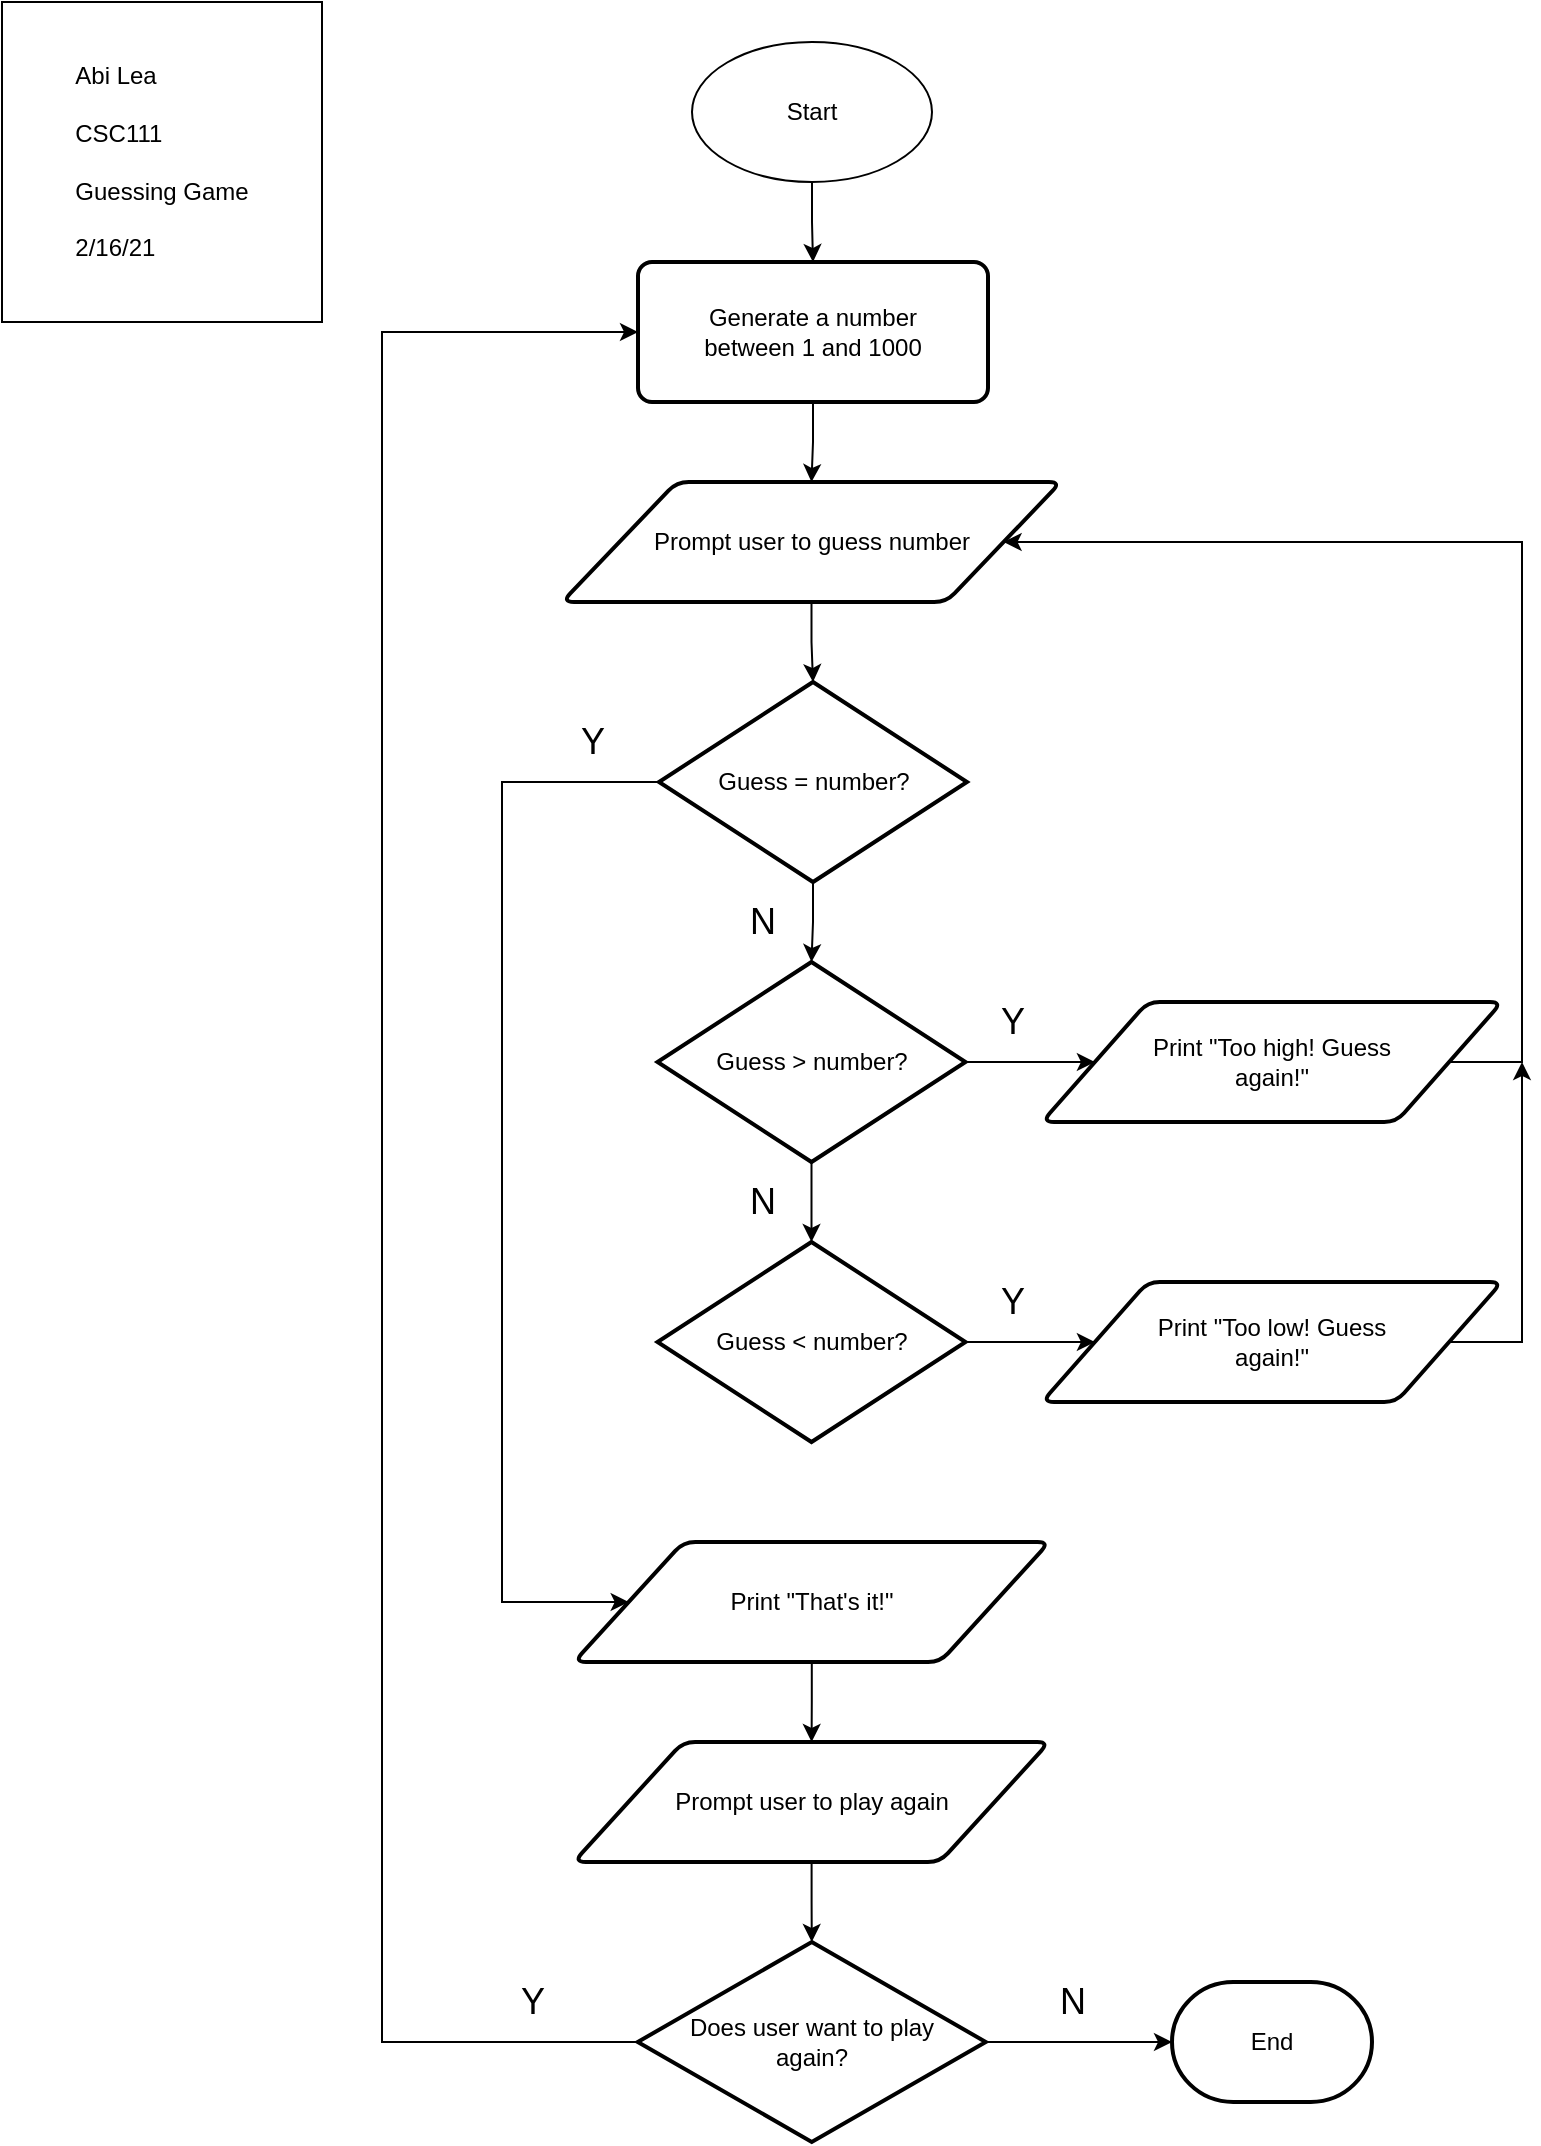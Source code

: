 <mxfile version="14.3.2" type="github">
  <diagram id="kQDt8UASR3U3Xn5sgx4U" name="Page-1">
    <mxGraphModel dx="1085" dy="587" grid="1" gridSize="10" guides="1" tooltips="1" connect="1" arrows="1" fold="1" page="1" pageScale="1" pageWidth="850" pageHeight="1100" math="0" shadow="0">
      <root>
        <mxCell id="0" />
        <mxCell id="1" parent="0" />
        <mxCell id="hpRRxQ16-kteXOnVLDoA-1" value="&lt;div style=&quot;text-align: justify&quot;&gt;&lt;span&gt;Abi Lea&lt;/span&gt;&lt;/div&gt;&lt;div style=&quot;text-align: justify&quot;&gt;&lt;br&gt;&lt;/div&gt;&lt;div style=&quot;text-align: justify&quot;&gt;&lt;span&gt;CSC111&lt;/span&gt;&lt;/div&gt;&lt;div style=&quot;text-align: justify&quot;&gt;&lt;br&gt;&lt;/div&gt;&lt;div style=&quot;text-align: justify&quot;&gt;&lt;span&gt;Guessing Game&lt;/span&gt;&lt;/div&gt;&lt;div style=&quot;text-align: justify&quot;&gt;&lt;br&gt;&lt;/div&gt;&lt;div style=&quot;text-align: justify&quot;&gt;&lt;span&gt;2/16/21&lt;/span&gt;&lt;/div&gt;" style="whiteSpace=wrap;html=1;aspect=fixed;align=center;" vertex="1" parent="1">
          <mxGeometry x="20" y="20" width="160" height="160" as="geometry" />
        </mxCell>
        <mxCell id="hpRRxQ16-kteXOnVLDoA-6" style="edgeStyle=orthogonalEdgeStyle;rounded=0;orthogonalLoop=1;jettySize=auto;html=1;entryX=0.5;entryY=0;entryDx=0;entryDy=0;" edge="1" parent="1" source="hpRRxQ16-kteXOnVLDoA-2" target="hpRRxQ16-kteXOnVLDoA-5">
          <mxGeometry relative="1" as="geometry" />
        </mxCell>
        <mxCell id="hpRRxQ16-kteXOnVLDoA-2" value="Start" style="ellipse;whiteSpace=wrap;html=1;" vertex="1" parent="1">
          <mxGeometry x="365" y="40" width="120" height="70" as="geometry" />
        </mxCell>
        <mxCell id="hpRRxQ16-kteXOnVLDoA-8" style="edgeStyle=orthogonalEdgeStyle;rounded=0;orthogonalLoop=1;jettySize=auto;html=1;" edge="1" parent="1" source="hpRRxQ16-kteXOnVLDoA-5" target="hpRRxQ16-kteXOnVLDoA-7">
          <mxGeometry relative="1" as="geometry" />
        </mxCell>
        <mxCell id="hpRRxQ16-kteXOnVLDoA-5" value="Generate a number&lt;br&gt;between 1 and 1000" style="rounded=1;whiteSpace=wrap;html=1;absoluteArcSize=1;arcSize=14;strokeWidth=2;" vertex="1" parent="1">
          <mxGeometry x="338" y="150" width="175" height="70" as="geometry" />
        </mxCell>
        <mxCell id="hpRRxQ16-kteXOnVLDoA-12" style="edgeStyle=orthogonalEdgeStyle;rounded=0;orthogonalLoop=1;jettySize=auto;html=1;" edge="1" parent="1" source="hpRRxQ16-kteXOnVLDoA-7" target="hpRRxQ16-kteXOnVLDoA-11">
          <mxGeometry relative="1" as="geometry" />
        </mxCell>
        <mxCell id="hpRRxQ16-kteXOnVLDoA-35" style="edgeStyle=orthogonalEdgeStyle;rounded=0;orthogonalLoop=1;jettySize=auto;html=1;entryX=0;entryY=0.5;entryDx=0;entryDy=0;exitX=0;exitY=0.5;exitDx=0;exitDy=0;exitPerimeter=0;" edge="1" parent="1" source="hpRRxQ16-kteXOnVLDoA-11" target="hpRRxQ16-kteXOnVLDoA-34">
          <mxGeometry relative="1" as="geometry">
            <mxPoint x="240" y="290.0" as="targetPoint" />
            <Array as="points">
              <mxPoint x="270" y="410" />
              <mxPoint x="270" y="820" />
            </Array>
          </mxGeometry>
        </mxCell>
        <mxCell id="hpRRxQ16-kteXOnVLDoA-7" value="Prompt user to guess number" style="shape=parallelogram;html=1;strokeWidth=2;perimeter=parallelogramPerimeter;whiteSpace=wrap;rounded=1;arcSize=12;size=0.23;" vertex="1" parent="1">
          <mxGeometry x="300" y="260" width="249.5" height="60" as="geometry" />
        </mxCell>
        <mxCell id="hpRRxQ16-kteXOnVLDoA-18" style="edgeStyle=orthogonalEdgeStyle;rounded=0;orthogonalLoop=1;jettySize=auto;html=1;entryX=0.5;entryY=0;entryDx=0;entryDy=0;entryPerimeter=0;" edge="1" parent="1" source="hpRRxQ16-kteXOnVLDoA-11" target="hpRRxQ16-kteXOnVLDoA-17">
          <mxGeometry relative="1" as="geometry" />
        </mxCell>
        <mxCell id="hpRRxQ16-kteXOnVLDoA-11" value="Guess = number?" style="strokeWidth=2;html=1;shape=mxgraph.flowchart.decision;whiteSpace=wrap;" vertex="1" parent="1">
          <mxGeometry x="348.5" y="360" width="154" height="100" as="geometry" />
        </mxCell>
        <mxCell id="hpRRxQ16-kteXOnVLDoA-23" style="edgeStyle=orthogonalEdgeStyle;rounded=0;orthogonalLoop=1;jettySize=auto;html=1;entryX=0;entryY=0.5;entryDx=0;entryDy=0;" edge="1" parent="1" source="hpRRxQ16-kteXOnVLDoA-17" target="hpRRxQ16-kteXOnVLDoA-21">
          <mxGeometry relative="1" as="geometry" />
        </mxCell>
        <mxCell id="hpRRxQ16-kteXOnVLDoA-27" style="edgeStyle=orthogonalEdgeStyle;rounded=0;orthogonalLoop=1;jettySize=auto;html=1;" edge="1" parent="1" source="hpRRxQ16-kteXOnVLDoA-17" target="hpRRxQ16-kteXOnVLDoA-26">
          <mxGeometry relative="1" as="geometry" />
        </mxCell>
        <mxCell id="hpRRxQ16-kteXOnVLDoA-17" value="Guess &amp;gt; number?" style="strokeWidth=2;html=1;shape=mxgraph.flowchart.decision;whiteSpace=wrap;" vertex="1" parent="1">
          <mxGeometry x="347.75" y="500" width="154" height="100" as="geometry" />
        </mxCell>
        <mxCell id="hpRRxQ16-kteXOnVLDoA-20" value="&lt;font style=&quot;font-size: 18px&quot;&gt;N&lt;/font&gt;" style="text;html=1;align=center;verticalAlign=middle;resizable=0;points=[];autosize=1;" vertex="1" parent="1">
          <mxGeometry x="385" y="470" width="30" height="20" as="geometry" />
        </mxCell>
        <mxCell id="hpRRxQ16-kteXOnVLDoA-32" style="edgeStyle=orthogonalEdgeStyle;rounded=0;orthogonalLoop=1;jettySize=auto;html=1;exitX=1;exitY=0.5;exitDx=0;exitDy=0;entryX=1;entryY=0.5;entryDx=0;entryDy=0;" edge="1" parent="1" source="hpRRxQ16-kteXOnVLDoA-21" target="hpRRxQ16-kteXOnVLDoA-7">
          <mxGeometry relative="1" as="geometry">
            <mxPoint x="655" y="410" as="targetPoint" />
            <Array as="points">
              <mxPoint x="780" y="550" />
              <mxPoint x="780" y="290" />
            </Array>
          </mxGeometry>
        </mxCell>
        <mxCell id="hpRRxQ16-kteXOnVLDoA-21" value="Print &quot;Too high! Guess&lt;br&gt;again!&quot;" style="shape=parallelogram;html=1;strokeWidth=2;perimeter=parallelogramPerimeter;whiteSpace=wrap;rounded=1;arcSize=12;size=0.23;" vertex="1" parent="1">
          <mxGeometry x="540" y="520" width="230" height="60" as="geometry" />
        </mxCell>
        <mxCell id="hpRRxQ16-kteXOnVLDoA-24" value="&lt;font style=&quot;font-size: 18px&quot;&gt;Y&lt;/font&gt;" style="text;html=1;align=center;verticalAlign=middle;resizable=0;points=[];autosize=1;" vertex="1" parent="1">
          <mxGeometry x="510" y="520" width="30" height="20" as="geometry" />
        </mxCell>
        <mxCell id="hpRRxQ16-kteXOnVLDoA-30" style="edgeStyle=orthogonalEdgeStyle;rounded=0;orthogonalLoop=1;jettySize=auto;html=1;entryX=0;entryY=0.5;entryDx=0;entryDy=0;" edge="1" parent="1" source="hpRRxQ16-kteXOnVLDoA-26" target="hpRRxQ16-kteXOnVLDoA-29">
          <mxGeometry relative="1" as="geometry" />
        </mxCell>
        <mxCell id="hpRRxQ16-kteXOnVLDoA-26" value="Guess &amp;lt; number?" style="strokeWidth=2;html=1;shape=mxgraph.flowchart.decision;whiteSpace=wrap;" vertex="1" parent="1">
          <mxGeometry x="347.75" y="640" width="154" height="100" as="geometry" />
        </mxCell>
        <mxCell id="hpRRxQ16-kteXOnVLDoA-28" value="&lt;font style=&quot;font-size: 18px&quot;&gt;N&lt;/font&gt;" style="text;html=1;align=center;verticalAlign=middle;resizable=0;points=[];autosize=1;" vertex="1" parent="1">
          <mxGeometry x="385" y="610" width="30" height="20" as="geometry" />
        </mxCell>
        <mxCell id="hpRRxQ16-kteXOnVLDoA-33" style="edgeStyle=orthogonalEdgeStyle;rounded=0;orthogonalLoop=1;jettySize=auto;html=1;" edge="1" parent="1" source="hpRRxQ16-kteXOnVLDoA-29">
          <mxGeometry relative="1" as="geometry">
            <mxPoint x="780" y="550" as="targetPoint" />
            <Array as="points">
              <mxPoint x="780" y="690" />
            </Array>
          </mxGeometry>
        </mxCell>
        <mxCell id="hpRRxQ16-kteXOnVLDoA-29" value="Print &quot;Too low! Guess&lt;br&gt;again!&quot;" style="shape=parallelogram;html=1;strokeWidth=2;perimeter=parallelogramPerimeter;whiteSpace=wrap;rounded=1;arcSize=12;size=0.23;" vertex="1" parent="1">
          <mxGeometry x="540" y="660" width="230" height="60" as="geometry" />
        </mxCell>
        <mxCell id="hpRRxQ16-kteXOnVLDoA-31" value="&lt;font style=&quot;font-size: 18px&quot;&gt;Y&lt;/font&gt;" style="text;html=1;align=center;verticalAlign=middle;resizable=0;points=[];autosize=1;" vertex="1" parent="1">
          <mxGeometry x="510" y="660" width="30" height="20" as="geometry" />
        </mxCell>
        <mxCell id="hpRRxQ16-kteXOnVLDoA-38" style="edgeStyle=orthogonalEdgeStyle;rounded=0;orthogonalLoop=1;jettySize=auto;html=1;" edge="1" parent="1" source="hpRRxQ16-kteXOnVLDoA-34" target="hpRRxQ16-kteXOnVLDoA-37">
          <mxGeometry relative="1" as="geometry" />
        </mxCell>
        <mxCell id="hpRRxQ16-kteXOnVLDoA-34" value="Print &quot;That&#39;s it!&quot;" style="shape=parallelogram;html=1;strokeWidth=2;perimeter=parallelogramPerimeter;whiteSpace=wrap;rounded=1;arcSize=12;size=0.23;" vertex="1" parent="1">
          <mxGeometry x="306" y="790" width="237.75" height="60" as="geometry" />
        </mxCell>
        <mxCell id="hpRRxQ16-kteXOnVLDoA-36" value="&lt;font style=&quot;font-size: 18px&quot;&gt;Y&lt;/font&gt;" style="text;html=1;align=center;verticalAlign=middle;resizable=0;points=[];autosize=1;" vertex="1" parent="1">
          <mxGeometry x="300" y="380" width="30" height="20" as="geometry" />
        </mxCell>
        <mxCell id="hpRRxQ16-kteXOnVLDoA-43" style="edgeStyle=orthogonalEdgeStyle;rounded=0;orthogonalLoop=1;jettySize=auto;html=1;entryX=0.5;entryY=0;entryDx=0;entryDy=0;entryPerimeter=0;" edge="1" parent="1" source="hpRRxQ16-kteXOnVLDoA-37" target="hpRRxQ16-kteXOnVLDoA-39">
          <mxGeometry relative="1" as="geometry" />
        </mxCell>
        <mxCell id="hpRRxQ16-kteXOnVLDoA-37" value="Prompt user to play again" style="shape=parallelogram;html=1;strokeWidth=2;perimeter=parallelogramPerimeter;whiteSpace=wrap;rounded=1;arcSize=12;size=0.23;" vertex="1" parent="1">
          <mxGeometry x="305.87" y="890" width="237.75" height="60" as="geometry" />
        </mxCell>
        <mxCell id="hpRRxQ16-kteXOnVLDoA-40" style="edgeStyle=orthogonalEdgeStyle;rounded=0;orthogonalLoop=1;jettySize=auto;html=1;entryX=0;entryY=0.5;entryDx=0;entryDy=0;" edge="1" parent="1" source="hpRRxQ16-kteXOnVLDoA-39" target="hpRRxQ16-kteXOnVLDoA-5">
          <mxGeometry relative="1" as="geometry">
            <mxPoint x="220" y="180" as="targetPoint" />
            <Array as="points">
              <mxPoint x="210" y="1040" />
              <mxPoint x="210" y="185" />
            </Array>
          </mxGeometry>
        </mxCell>
        <mxCell id="hpRRxQ16-kteXOnVLDoA-45" style="edgeStyle=orthogonalEdgeStyle;rounded=0;orthogonalLoop=1;jettySize=auto;html=1;entryX=0;entryY=0.5;entryDx=0;entryDy=0;entryPerimeter=0;" edge="1" parent="1" source="hpRRxQ16-kteXOnVLDoA-39" target="hpRRxQ16-kteXOnVLDoA-44">
          <mxGeometry relative="1" as="geometry" />
        </mxCell>
        <mxCell id="hpRRxQ16-kteXOnVLDoA-39" value="Does user want to play&lt;br&gt;again?" style="strokeWidth=2;html=1;shape=mxgraph.flowchart.decision;whiteSpace=wrap;" vertex="1" parent="1">
          <mxGeometry x="337.88" y="990" width="174" height="100" as="geometry" />
        </mxCell>
        <mxCell id="hpRRxQ16-kteXOnVLDoA-42" value="&lt;font style=&quot;font-size: 18px&quot;&gt;Y&lt;/font&gt;" style="text;html=1;align=center;verticalAlign=middle;resizable=0;points=[];autosize=1;" vertex="1" parent="1">
          <mxGeometry x="270" y="1010" width="30" height="20" as="geometry" />
        </mxCell>
        <mxCell id="hpRRxQ16-kteXOnVLDoA-44" value="End" style="strokeWidth=2;html=1;shape=mxgraph.flowchart.terminator;whiteSpace=wrap;" vertex="1" parent="1">
          <mxGeometry x="605" y="1010" width="100" height="60" as="geometry" />
        </mxCell>
        <mxCell id="hpRRxQ16-kteXOnVLDoA-46" value="&lt;font style=&quot;font-size: 18px&quot;&gt;N&lt;/font&gt;" style="text;html=1;align=center;verticalAlign=middle;resizable=0;points=[];autosize=1;" vertex="1" parent="1">
          <mxGeometry x="540" y="1010" width="30" height="20" as="geometry" />
        </mxCell>
      </root>
    </mxGraphModel>
  </diagram>
</mxfile>
